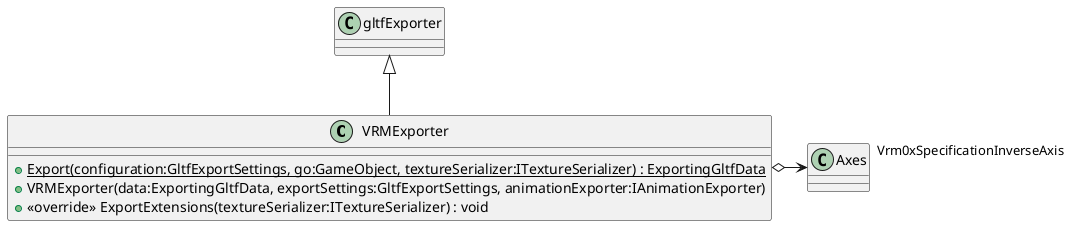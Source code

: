 @startuml
class VRMExporter {
    + {static} Export(configuration:GltfExportSettings, go:GameObject, textureSerializer:ITextureSerializer) : ExportingGltfData
    + VRMExporter(data:ExportingGltfData, exportSettings:GltfExportSettings, animationExporter:IAnimationExporter)
    + <<override>> ExportExtensions(textureSerializer:ITextureSerializer) : void
}
gltfExporter <|-- VRMExporter
VRMExporter o-> "Vrm0xSpecificationInverseAxis" Axes
@enduml
